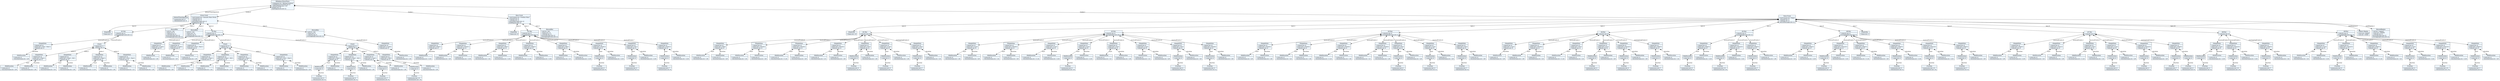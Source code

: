 
    digraph textX {
    fontname = "Bitstream Vera Sans"
    fontsize = 8
    node[
        shape=record,
        style=filled,
        fillcolor=aliceblue
    ]
    nodesep = 0.3
    edge[dir=black,arrowtail=empty]


1743912111568 -> 1743911516560 [label="defaultTimeSignature" arrowtail=diamond dir=both]
1743911516560[label="{:DefaultTimeSignature|+numerator:int=4\l+denominator:int=4\l}"]
1743912111568 -> 1743911441360 [label="tracks:0" arrowtail=diamond dir=both]
1743911441360 -> 1743905939792 [label="bars:0" arrowtail=diamond dir=both]
1743905939792[label="{:EmptyBar|+times:int=2\l}"]
1743911441360 -> 1743911409296 [label="bars:1" arrowtail=diamond dir=both]
1743911409296 -> 1743912109200 [label="musicalEvents:0" arrowtail=diamond dir=both]
1743912109200 -> 1743912108496 [label="duration" arrowtail=diamond dir=both]
1743912108496[label="{:MidiDuration|+value:int=0\l+durationValue:str='1/8'\l}"]
1743912109200[label="{:SimpleNote|+repeat:int=0\lvalues:list=['DO2','FA#2']\l+velocity:int=0\l}"]
1743911409296 -> 1743911441552 [label="musicalEvents:1" arrowtail=diamond dir=both]
1743911441552 -> 1743898043024 [label="notes:0" arrowtail=diamond dir=both]
1743898043024 -> 1743912111952 [label="start" arrowtail=diamond dir=both]
1743912111952[label="{:MidiDuration|+value:int=0\l+durationValue:str='1/8'\l}"]
1743898043024 -> 1743912111504 [label="duration" arrowtail=diamond dir=both]
1743912111504[label="{:MidiDuration|+value:int=0\l+durationValue:str='1/8'\l}"]
1743898043024[label="{:SimpleNote|+repeat:int=0\lvalues:list=['FA#2']\l+velocity:int=0\l}"]
1743911441552 -> 1743912113680 [label="notes:1" arrowtail=diamond dir=both]
1743912113680 -> 1743912112656 [label="start" arrowtail=diamond dir=both]
1743912112656[label="{:MidiDuration|+value:int=0\l+durationValue:str='1/4'\l}"]
1743912113680 -> 1743912113424 [label="duration" arrowtail=diamond dir=both]
1743912113424[label="{:MidiDuration|+value:int=0\l+durationValue:str='1/8'\l}"]
1743912113680[label="{:SimpleNote|+repeat:int=0\lvalues:list=['FA#2','MI2']\l+velocity:int=0\l}"]
1743911441552 -> 1743912112144 [label="notes:2" arrowtail=diamond dir=both]
1743912112144 -> 1743912113040 [label="start" arrowtail=diamond dir=both]
1743912113040[label="{:MidiDuration|+value:int=0\l+durationValue:str='2-1/4'\l}"]
1743912112144 -> 1743912109328 [label="duration" arrowtail=diamond dir=both]
1743912109328[label="{:MidiDuration|+value:int=0\l+durationValue:str='1/8'\l}"]
1743912112144[label="{:SimpleNote|+repeat:int=0\lvalues:list=['FA#2']\l+velocity:int=0\l}"]
1743911441552 -> 1743912110288 [label="notes:3" arrowtail=diamond dir=both]
1743912110288 -> 1743912112272 [label="start" arrowtail=diamond dir=both]
1743912112272[label="{:MidiDuration|+value:int=0\l+durationValue:str='1/2'\l}"]
1743912110288 -> 1743912111888 [label="duration" arrowtail=diamond dir=both]
1743912111888[label="{:MidiDuration|+value:int=0\l+durationValue:str='1/8'\l}"]
1743912110288[label="{:SimpleNote|+repeat:int=0\lvalues:list=['DO2','FA#2']\l+velocity:int=0\l}"]
1743911441552[label="{:Chord|+repeat:int=2\l+velocity:int=0\l}"]
1743911409296[label="{id1:Bar|+velocity:int=0\loverlappingEvents:list=[]\l}"]
1743911441360 -> 1743912109904 [label="bars:2" arrowtail=diamond dir=both]
1743912109904[label="{:ReusedBar|+ref:str='id1'\l+times:int=0\l+velocity:int=0\lmusicalEvents:list=[]\loverlappingEvents:list=[]\l}"]
1743911441360 -> 1743911406032 [label="bars:3" arrowtail=diamond dir=both]
1743911406032 -> 1743911193616 [label="musicalEvents:0" arrowtail=diamond dir=both]
1743911193616 -> 1743912112336 [label="duration" arrowtail=diamond dir=both]
1743912112336[label="{:MidiDuration|+value:int=0\l+durationValue:str='1/8'\l}"]
1743911193616[label="{:SimpleNote|+repeat:int=9\lvalues:list=['LA#4']\l+velocity:int=0\l}"]
1743911406032[label="{:ReusedBar|+ref:str='id1'\l+times:int=31\l+velocity:int=0\loverlappingEvents:list=[]\l}"]
1743911441360 -> 1743911515152 [label="bars:4" arrowtail=diamond dir=both]
1743911515152 -> 1743912113744 [label="musicalEvents:0" arrowtail=diamond dir=both]
1743912113744 -> 1743912108240 [label="duration" arrowtail=diamond dir=both]
1743912108240[label="{:MidiDuration|+value:int=0\l+durationValue:str='1/8'\l}"]
1743912113744[label="{:SimpleNote|+repeat:int=9\lvalues:list=['LA#4']\l+velocity:int=0\l}"]
1743911515152 -> 1743912113104 [label="musicalEvents:1" arrowtail=diamond dir=both]
1743912113104 -> 1743912110800 [label="duration" arrowtail=diamond dir=both]
1743912110800[label="{:MidiDuration|+value:int=0\l+durationValue:str='1/8'\l}"]
1743912113104[label="{:SimpleNote|+repeat:int=0\lvalues:list=['DO2','FA#2']\l+velocity:int=0\l}"]
1743911515152 -> 1743912109264 [label="musicalEvents:2" arrowtail=diamond dir=both]
1743912109264 -> 1743912113232 [label="notes:0" arrowtail=diamond dir=both]
1743912113232 -> 1743912110864 [label="start" arrowtail=diamond dir=both]
1743912110864[label="{:MidiDuration|+value:int=0\l+durationValue:str='1/8'\l}"]
1743912113232 -> 1743912113872 [label="duration" arrowtail=diamond dir=both]
1743912113872[label="{:MidiDuration|+value:int=0\l+durationValue:str='1/8'\l}"]
1743912113232[label="{:SimpleNote|+repeat:int=0\lvalues:list=['FA#2']\l+velocity:int=0\l}"]
1743912109264 -> 1743912114000 [label="notes:1" arrowtail=diamond dir=both]
1743912114000 -> 1743912114128 [label="start" arrowtail=diamond dir=both]
1743912114128[label="{:MidiDuration|+value:int=0\l+durationValue:str='1/4'\l}"]
1743912114000 -> 1743912114256 [label="duration" arrowtail=diamond dir=both]
1743912114256[label="{:MidiDuration|+value:int=0\l+durationValue:str='1/8'\l}"]
1743912114000[label="{:SimpleNote|+repeat:int=0\lvalues:list=['FA#2','MI2']\l+velocity:int=0\l}"]
1743912109264 -> 1743912114384 [label="notes:2" arrowtail=diamond dir=both]
1743912114384 -> 1743912114512 [label="start" arrowtail=diamond dir=both]
1743912114512[label="{:MidiDuration|+value:int=0\l+durationValue:str='2-1/4'\l}"]
1743912114384 -> 1743912114576 [label="duration" arrowtail=diamond dir=both]
1743912114576[label="{:MidiDuration|+value:int=0\l+durationValue:str='1/8'\l}"]
1743912114384[label="{:SimpleNote|+repeat:int=0\lvalues:list=['FA#2']\l+velocity:int=0\l}"]
1743912109264 -> 1743912114704 [label="notes:3" arrowtail=diamond dir=both]
1743912114704 -> 1743912114832 [label="start" arrowtail=diamond dir=both]
1743912114832[label="{:MidiDuration|+value:int=0\l+durationValue:str='1/2'\l}"]
1743912114704 -> 1743912114960 [label="duration" arrowtail=diamond dir=both]
1743912114960[label="{:MidiDuration|+value:int=0\l+durationValue:str='1/8'\l}"]
1743912114704[label="{:SimpleNote|+repeat:int=0\lvalues:list=['DO2','FA#2']\l+velocity:int=0\l}"]
1743912109264[label="{:Chord|+repeat:int=0\l+velocity:int=0\l}"]
1743911515152 -> 1743912112784 [label="musicalEvents:3" arrowtail=diamond dir=both]
1743912112784 -> 1743912115152 [label="notes:0" arrowtail=diamond dir=both]
1743912115152 -> 1743912115344 [label="start" arrowtail=diamond dir=both]
1743912115344 -> 1743912115472 [label="fraction" arrowtail=diamond dir=both]
1743912115472[label="{:Fraction|+numerator:int=5\l+denominator:int=8\l}"]
1743912115344[label="{:MidiDuration|+value:int=0\l}"]
1743912115152 -> 1743912115408 [label="duration" arrowtail=diamond dir=both]
1743912115408[label="{:MidiDuration|+value:int=0\l+durationValue:str='1/8'\l}"]
1743912115152[label="{:SimpleNote|+repeat:int=0\lvalues:list=['FA#2']\l+velocity:int=0\l}"]
1743912112784 -> 1743912115536 [label="notes:1" arrowtail=diamond dir=both]
1743912115536 -> 1743912115728 [label="start" arrowtail=diamond dir=both]
1743912115728 -> 1743912115920 [label="fraction" arrowtail=diamond dir=both]
1743912115920[label="{:Fraction|+numerator:int=3\l+denominator:int=4\l}"]
1743912115728[label="{:MidiDuration|+value:int=0\l}"]
1743912115536 -> 1743912115856 [label="duration" arrowtail=diamond dir=both]
1743912115856[label="{:MidiDuration|+value:int=0\l+durationValue:str='1/8'\l}"]
1743912115536[label="{:SimpleNote|+repeat:int=0\lvalues:list=['FA#2','MI2']\l+velocity:int=0\l}"]
1743912112784 -> 1743912115984 [label="notes:2" arrowtail=diamond dir=both]
1743912115984 -> 1743912116176 [label="start" arrowtail=diamond dir=both]
1743912116176 -> 1743912116304 [label="fraction" arrowtail=diamond dir=both]
1743912116304[label="{:Fraction|+numerator:int=7\l+denominator:int=8\l}"]
1743912116176[label="{:MidiDuration|+value:int=0\l}"]
1743912115984 -> 1743912116240 [label="duration" arrowtail=diamond dir=both]
1743912116240[label="{:MidiDuration|+value:int=0\l+durationValue:str='1/8'\l}"]
1743912115984[label="{:SimpleNote|+repeat:int=0\lvalues:list=['LA#2']\l+velocity:int=0\l}"]
1743912112784 -> 1743912116368 [label="notes:3" arrowtail=diamond dir=both]
1743912116368 -> 1743912116560 [label="start" arrowtail=diamond dir=both]
1743912116560 -> 1743912116688 [label="fraction" arrowtail=diamond dir=both]
1743912116688[label="{:Fraction|+numerator:int=15\l+denominator:int=16\l}"]
1743912116560[label="{:MidiDuration|+value:int=0\l}"]
1743912116368 -> 1743912116624 [label="duration" arrowtail=diamond dir=both]
1743912116624[label="{:MidiDuration|+value:int=0\l+durationValue:str='1/8'\l}"]
1743912116368[label="{:SimpleNote|+repeat:int=0\lvalues:list=['MI2']\l+velocity:int=0\l}"]
1743912112784[label="{:Chord|+repeat:int=0\l+velocity:int=0\l}"]
1743911515152[label="{id2:Bar|+velocity:int=0\loverlappingEvents:list=[]\l}"]
1743911441360 -> 1743912115024 [label="bars:5" arrowtail=diamond dir=both]
1743912115024 -> 1743912116944 [label="musicalEvents:0" arrowtail=diamond dir=both]
1743912116944 -> 1743912117072 [label="duration" arrowtail=diamond dir=both]
1743912117072[label="{:MidiDuration|+value:int=0\l+durationValue:str='1/8'\l}"]
1743912116944[label="{:SimpleNote|+repeat:int=9\lvalues:list=['LA#4']\l+velocity:int=0\l}"]
1743912115024[label="{:ReusedBar|+ref:str='id1'\l+times:int=0\l+velocity:int=0\loverlappingEvents:list=[]\l}"]
1743911441360[label="{Drum:Track|+instrument:str='Acoustic Bass Drum'\l+channel:int=0\l+velocity:int=0\lcontrolMessages:list=[]\lmidiRegions:list=[]\l}"]
1743912111568 -> 1743911449488 [label="tracks:1" arrowtail=diamond dir=both]
1743911449488 -> 1743912117200 [label="bars:0" arrowtail=diamond dir=both]
1743912117200[label="{:EmptyBar|+times:int=4\l}"]
1743911449488 -> 1743912117456 [label="bars:1" arrowtail=diamond dir=both]
1743912117456 -> 1743912117648 [label="musicalEvents:0" arrowtail=diamond dir=both]
1743912117648 -> 1743912117840 [label="duration" arrowtail=diamond dir=both]
1743912117840[label="{:MidiDuration|+value:int=0\l+durationValue:str='1/16'\l}"]
1743912117648[label="{:SimpleNote|+repeat:int=0\lvalues:list=['FA#1']\l+velocity:int=0\l}"]
1743912117456 -> 1743912117904 [label="musicalEvents:1" arrowtail=diamond dir=both]
1743912117904 -> 1743912118160 [label="start" arrowtail=diamond dir=both]
1743912118160[label="{:MidiDuration|+value:int=0\l+durationValue:str='1/8'\l}"]
1743912117904 -> 1743912118224 [label="duration" arrowtail=diamond dir=both]
1743912118224[label="{:MidiDuration|+value:int=0\l+durationValue:str='1/16'\l}"]
1743912117904[label="{:SimpleNote|+repeat:int=0\lvalues:list=['DO#2']\l+velocity:int=0\l}"]
1743912117456 -> 1743912118352 [label="musicalEvents:2" arrowtail=diamond dir=both]
1743912118352 -> 1743912118480 [label="start" arrowtail=diamond dir=both]
1743912118480[label="{:MidiDuration|+value:int=0\l+durationValue:str='1/4'\l}"]
1743912118352 -> 1743912118544 [label="duration" arrowtail=diamond dir=both]
1743912118544[label="{:MidiDuration|+value:int=0\l+durationValue:str='1/16'\l}"]
1743912118352[label="{:SimpleNote|+repeat:int=0\lvalues:list=['MI2']\l+velocity:int=0\l}"]
1743912117456 -> 1743912118672 [label="musicalEvents:3" arrowtail=diamond dir=both]
1743912118672 -> 1743912118800 [label="start" arrowtail=diamond dir=both]
1743912118800[label="{:MidiDuration|+value:int=0\l+durationValue:str='2-1/4'\l}"]
1743912118672 -> 1743912118864 [label="duration" arrowtail=diamond dir=both]
1743912118864[label="{:MidiDuration|+value:int=0\l+durationValue:str='1/16'\l}"]
1743912118672[label="{:SimpleNote|+repeat:int=0\lvalues:list=['FA#2']\l+velocity:int=0\l}"]
1743912117456 -> 1743912118992 [label="musicalEvents:4" arrowtail=diamond dir=both]
1743912118992 -> 1743912119120 [label="start" arrowtail=diamond dir=both]
1743912119120[label="{:MidiDuration|+value:int=0\l+durationValue:str='1/2'\l}"]
1743912118992 -> 1743912119184 [label="duration" arrowtail=diamond dir=both]
1743912119184[label="{:MidiDuration|+value:int=0\l+durationValue:str='1/16'\l}"]
1743912118992[label="{:SimpleNote|+repeat:int=0\lvalues:list=['MI2']\l+velocity:int=0\l}"]
1743912117456 -> 1743912119376 [label="musicalEvents:5" arrowtail=diamond dir=both]
1743912119376 -> 1743912119504 [label="start" arrowtail=diamond dir=both]
1743912119504 -> 1743912119632 [label="fraction" arrowtail=diamond dir=both]
1743912119632[label="{:Fraction|+numerator:int=5\l+denominator:int=8\l}"]
1743912119504[label="{:MidiDuration|+value:int=0\l}"]
1743912119376 -> 1743912119568 [label="duration" arrowtail=diamond dir=both]
1743912119568[label="{:MidiDuration|+value:int=0\l+durationValue:str='1/16'\l}"]
1743912119376[label="{:SimpleNote|+repeat:int=0\lvalues:list=['DO#2']\l+velocity:int=0\l}"]
1743912117456 -> 1743912119696 [label="musicalEvents:6" arrowtail=diamond dir=both]
1743912119696 -> 1743912119888 [label="start" arrowtail=diamond dir=both]
1743912119888 -> 1743912120016 [label="fraction" arrowtail=diamond dir=both]
1743912120016[label="{:Fraction|+numerator:int=3\l+denominator:int=4\l}"]
1743912119888[label="{:MidiDuration|+value:int=0\l}"]
1743912119696 -> 1743912119952 [label="duration" arrowtail=diamond dir=both]
1743912119952[label="{:MidiDuration|+value:int=0\l+durationValue:str='1/16'\l}"]
1743912119696[label="{:SimpleNote|+repeat:int=0\lvalues:list=['SI1']\l+velocity:int=0\l}"]
1743912117456 -> 1743912120080 [label="musicalEvents:7" arrowtail=diamond dir=both]
1743912120080 -> 1743912120272 [label="start" arrowtail=diamond dir=both]
1743912120272 -> 1743912120400 [label="fraction" arrowtail=diamond dir=both]
1743912120400[label="{:Fraction|+numerator:int=7\l+denominator:int=8\l}"]
1743912120272[label="{:MidiDuration|+value:int=0\l}"]
1743912120080 -> 1743912120336 [label="duration" arrowtail=diamond dir=both]
1743912120336[label="{:MidiDuration|+value:int=0\l+durationValue:str='1/16'\l}"]
1743912120080[label="{:SimpleNote|+repeat:int=0\lvalues:list=['DO#2']\l+velocity:int=0\l}"]
1743912117456[label="{id1:Bar|+velocity:int=0\loverlappingEvents:list=[]\l}"]
1743911449488 -> 1743912117584 [label="bars:2" arrowtail=diamond dir=both]
1743912117584[label="{:ReusedBar|+ref:str='id1'\l+times:int=15\l+velocity:int=0\lmusicalEvents:list=[]\loverlappingEvents:list=[]\l}"]
1743911449488[label="{Bass:Track|+instrument:str='Fretless Bass'\l+channel:int=0\l+velocity:int=0\lcontrolMessages:list=[]\lmidiRegions:list=[]\l}"]
1743912111568 -> 1743912117968 [label="tracks:2" arrowtail=diamond dir=both]
1743912117968 -> 1743912120720 [label="bars:0" arrowtail=diamond dir=both]
1743912120720[label="{:EmptyBar|+times:int=14\l}"]
1743912117968 -> 1743912120976 [label="bars:1" arrowtail=diamond dir=both]
1743912120976 -> 1743912121168 [label="musicalEvents:0" arrowtail=diamond dir=both]
1743912121168 -> 1743912121360 [label="start" arrowtail=diamond dir=both]
1743912121360[label="{:MidiDuration|+value:int=0\l+durationValue:str='1/8'\l}"]
1743912121168 -> 1743912121424 [label="duration" arrowtail=diamond dir=both]
1743912121424[label="{:MidiDuration|+value:int=0\l+durationValue:str='1/8'\l}"]
1743912121168[label="{:SimpleNote|+repeat:int=0\lvalues:list=['FA4']\l+velocity:int=0\l}"]
1743912120976 -> 1743912121616 [label="musicalEvents:1" arrowtail=diamond dir=both]
1743912121616 -> 1743912121744 [label="start" arrowtail=diamond dir=both]
1743912121744[label="{:MidiDuration|+value:int=0\l+durationValue:str='1/4'\l}"]
1743912121616 -> 1743912121808 [label="duration" arrowtail=diamond dir=both]
1743912121808[label="{:MidiDuration|+value:int=0\l+durationValue:str='1/8'\l}"]
1743912121616[label="{:SimpleNote|+repeat:int=0\lvalues:list=['DO#4']\l+velocity:int=0\l}"]
1743912120976 -> 1743912121936 [label="musicalEvents:2" arrowtail=diamond dir=both]
1743912121936 -> 1743912122064 [label="start" arrowtail=diamond dir=both]
1743912122064[label="{:MidiDuration|+value:int=0\l+durationValue:str='2-1/4'\l}"]
1743912121936 -> 1743912122128 [label="duration" arrowtail=diamond dir=both]
1743912122128[label="{:MidiDuration|+value:int=0\l+durationValue:str='1/8'\l}"]
1743912121936[label="{:SimpleNote|+repeat:int=0\lvalues:list=['DO#4']\l+velocity:int=0\l}"]
1743912120976 -> 1743912122256 [label="musicalEvents:3" arrowtail=diamond dir=both]
1743912122256 -> 1743912122384 [label="start" arrowtail=diamond dir=both]
1743912122384[label="{:MidiDuration|+value:int=0\l+durationValue:str='1/2'\l}"]
1743912122256 -> 1743912122448 [label="duration" arrowtail=diamond dir=both]
1743912122448[label="{:MidiDuration|+value:int=0\l+durationValue:str='1/8'\l}"]
1743912122256[label="{:SimpleNote|+repeat:int=0\lvalues:list=['DO#4']\l+velocity:int=0\l}"]
1743912120976 -> 1743912122576 [label="musicalEvents:4" arrowtail=diamond dir=both]
1743912122576 -> 1743912122704 [label="start" arrowtail=diamond dir=both]
1743912122704 -> 1743912122832 [label="fraction" arrowtail=diamond dir=both]
1743912122832[label="{:Fraction|+numerator:int=5\l+denominator:int=8\l}"]
1743912122704[label="{:MidiDuration|+value:int=0\l}"]
1743912122576 -> 1743912122768 [label="duration" arrowtail=diamond dir=both]
1743912122768[label="{:MidiDuration|+value:int=0\l+durationValue:str='1/8'\l}"]
1743912122576[label="{:SimpleNote|+repeat:int=0\lvalues:list=['SI3']\l+velocity:int=0\l}"]
1743912120976 -> 1743912123024 [label="musicalEvents:5" arrowtail=diamond dir=both]
1743912123024 -> 1743912123152 [label="start" arrowtail=diamond dir=both]
1743912123152 -> 1743912123280 [label="fraction" arrowtail=diamond dir=both]
1743912123280[label="{:Fraction|+numerator:int=3\l+denominator:int=4\l}"]
1743912123152[label="{:MidiDuration|+value:int=0\l}"]
1743912123024 -> 1743912123216 [label="duration" arrowtail=diamond dir=both]
1743912123216[label="{:MidiDuration|+value:int=0\l+durationValue:str='1/8'\l}"]
1743912123024[label="{:SimpleNote|+repeat:int=0\lvalues:list=['LA3']\l+velocity:int=0\l}"]
1743912120976 -> 1743912121104 [label="overlappingEvents:0" arrowtail=diamond dir=both]
1743912121104 -> 1743912123536 [label="start" arrowtail=diamond dir=both]
1743912123536 -> 1743912123664 [label="fraction" arrowtail=diamond dir=both]
1743912123664[label="{:Fraction|+numerator:int=7\l+denominator:int=8\l}"]
1743912123536[label="{:MidiDuration|+value:int=0\l}"]
1743912121104 -> 1743912123600 [label="duration" arrowtail=diamond dir=both]
1743912123600[label="{:MidiDuration|+value:int=0\l+durationValue:str='1/4'\l}"]
1743912121104[label="{:SimpleNote|+repeat:int=0\lvalues:list=['SI3']\l+velocity:int=0\l}"]
1743912120976[label="{id1:Bar|+velocity:int=0\l}"]
1743912117968 -> 1743912123344 [label="bars:2" arrowtail=diamond dir=both]
1743912123344 -> 1743912123920 [label="musicalEvents:0" arrowtail=diamond dir=both]
1743912123920 -> 1743912124112 [label="start" arrowtail=diamond dir=both]
1743912124112[label="{:MidiDuration|+value:int=0\l+durationValue:str='1/8'\l}"]
1743912123920 -> 1743912124176 [label="duration" arrowtail=diamond dir=both]
1743912124176[label="{:MidiDuration|+value:int=0\l+durationValue:str='1/8'\l}"]
1743912123920[label="{:SimpleNote|+repeat:int=0\lvalues:list=['LA3']\l+velocity:int=0\l}"]
1743912123344 -> 1743912124304 [label="musicalEvents:1" arrowtail=diamond dir=both]
1743912124304 -> 1743912239184 [label="start" arrowtail=diamond dir=both]
1743912239184[label="{:MidiDuration|+value:int=0\l+durationValue:str='1/4'\l}"]
1743912124304 -> 1743912239248 [label="duration" arrowtail=diamond dir=both]
1743912239248[label="{:MidiDuration|+value:int=0\l+durationValue:str='1/8'\l}"]
1743912124304[label="{:SimpleNote|+repeat:int=0\lvalues:list=['DO#4']\l+velocity:int=0\l}"]
1743912123344 -> 1743912239376 [label="musicalEvents:2" arrowtail=diamond dir=both]
1743912239376 -> 1743912239504 [label="start" arrowtail=diamond dir=both]
1743912239504[label="{:MidiDuration|+value:int=0\l+durationValue:str='2-1/4'\l}"]
1743912239376 -> 1743912239568 [label="duration" arrowtail=diamond dir=both]
1743912239568[label="{:MidiDuration|+value:int=0\l+durationValue:str='1/16'\l}"]
1743912239376[label="{:SimpleNote|+repeat:int=0\lvalues:list=['LA3']\l+velocity:int=0\l}"]
1743912123344 -> 1743912239696 [label="musicalEvents:3" arrowtail=diamond dir=both]
1743912239696 -> 1743912239824 [label="start" arrowtail=diamond dir=both]
1743912239824 -> 1743912239952 [label="fraction" arrowtail=diamond dir=both]
1743912239952[label="{:Fraction|+numerator:int=5\l+denominator:int=16\l}"]
1743912239824[label="{:MidiDuration|+value:int=0\l}"]
1743912239696 -> 1743912239888 [label="duration" arrowtail=diamond dir=both]
1743912239888[label="{:MidiDuration|+value:int=0\l+durationValue:str='1/16'\l}"]
1743912239696[label="{:SimpleNote|+repeat:int=0\lvalues:list=['LA3']\l+velocity:int=0\l}"]
1743912123344 -> 1743912240016 [label="musicalEvents:4" arrowtail=diamond dir=both]
1743912240016 -> 1743912240208 [label="start" arrowtail=diamond dir=both]
1743912240208[label="{:MidiDuration|+value:int=0\l+durationValue:str='1/2'\l}"]
1743912240016 -> 1743912240272 [label="duration" arrowtail=diamond dir=both]
1743912240272[label="{:MidiDuration|+value:int=0\l+durationValue:str='1/8'\l}"]
1743912240016[label="{:SimpleNote|+repeat:int=0\lvalues:list=['SI3']\l+velocity:int=0\l}"]
1743912123344 -> 1743912240464 [label="musicalEvents:5" arrowtail=diamond dir=both]
1743912240464 -> 1743912240592 [label="start" arrowtail=diamond dir=both]
1743912240592[label="{:MidiDuration|+value:int=0\l+durationValue:str='1/2'\l}"]
1743912240464 -> 1743912240656 [label="duration" arrowtail=diamond dir=both]
1743912240656[label="{:MidiDuration|+value:int=0\l+durationValue:str='1/8'\l}"]
1743912240464[label="{:SimpleNote|+repeat:int=0\lvalues:list=['LA3']\l+velocity:int=0\l}"]
1743912123344 -> 1743912240784 [label="musicalEvents:6" arrowtail=diamond dir=both]
1743912240784 -> 1743912240912 [label="start" arrowtail=diamond dir=both]
1743912240912 -> 1743912241040 [label="fraction" arrowtail=diamond dir=both]
1743912241040[label="{:Fraction|+numerator:int=5\l+denominator:int=8\l}"]
1743912240912[label="{:MidiDuration|+value:int=0\l}"]
1743912240784 -> 1743912240976 [label="duration" arrowtail=diamond dir=both]
1743912240976[label="{:MidiDuration|+value:int=0\l+durationValue:str='1/8'\l}"]
1743912240784[label="{:SimpleNote|+repeat:int=0\lvalues:list=['SI3']\l+velocity:int=0\l}"]
1743912123344 -> 1743912241104 [label="musicalEvents:7" arrowtail=diamond dir=both]
1743912241104 -> 1743912241296 [label="start" arrowtail=diamond dir=both]
1743912241296 -> 1743912241424 [label="fraction" arrowtail=diamond dir=both]
1743912241424[label="{:Fraction|+numerator:int=3\l+denominator:int=4\l}"]
1743912241296[label="{:MidiDuration|+value:int=0\l}"]
1743912241104 -> 1743912241360 [label="duration" arrowtail=diamond dir=both]
1743912241360[label="{:MidiDuration|+value:int=0\l+durationValue:str='1/8'\l}"]
1743912241104[label="{:SimpleNote|+repeat:int=0\lvalues:list=['DO#4']\l+velocity:int=0\l}"]
1743912123344[label="{id2:Bar|+velocity:int=0\loverlappingEvents:list=[]\l}"]
1743912117968 -> 1743912123792 [label="bars:3" arrowtail=diamond dir=both]
1743912123792 -> 1743912241680 [label="musicalEvents:0" arrowtail=diamond dir=both]
1743912241680 -> 1743912241872 [label="start" arrowtail=diamond dir=both]
1743912241872[label="{:MidiDuration|+value:int=0\l+durationValue:str='1/8'\l}"]
1743912241680 -> 1743912241936 [label="duration" arrowtail=diamond dir=both]
1743912241936[label="{:MidiDuration|+value:int=0\l+durationValue:str='1/8'\l}"]
1743912241680[label="{:SimpleNote|+repeat:int=0\lvalues:list=['DO#4']\l+velocity:int=0\l}"]
1743912123792 -> 1743912242064 [label="musicalEvents:1" arrowtail=diamond dir=both]
1743912242064 -> 1743912242192 [label="start" arrowtail=diamond dir=both]
1743912242192[label="{:MidiDuration|+value:int=0\l+durationValue:str='1/4'\l}"]
1743912242064 -> 1743912242256 [label="duration" arrowtail=diamond dir=both]
1743912242256[label="{:MidiDuration|+value:int=0\l+durationValue:str='1/8'\l}"]
1743912242064[label="{:SimpleNote|+repeat:int=0\lvalues:list=['DO#4']\l+velocity:int=0\l}"]
1743912123792 -> 1743912242384 [label="musicalEvents:2" arrowtail=diamond dir=both]
1743912242384 -> 1743912242512 [label="start" arrowtail=diamond dir=both]
1743912242512[label="{:MidiDuration|+value:int=0\l+durationValue:str='2-1/4'\l}"]
1743912242384 -> 1743912242576 [label="duration" arrowtail=diamond dir=both]
1743912242576[label="{:MidiDuration|+value:int=0\l+durationValue:str='1/8'\l}"]
1743912242384[label="{:SimpleNote|+repeat:int=0\lvalues:list=['DO#4']\l+velocity:int=0\l}"]
1743912123792 -> 1743912242704 [label="musicalEvents:3" arrowtail=diamond dir=both]
1743912242704 -> 1743912242832 [label="start" arrowtail=diamond dir=both]
1743912242832[label="{:MidiDuration|+value:int=0\l+durationValue:str='1/2'\l}"]
1743912242704 -> 1743912242896 [label="duration" arrowtail=diamond dir=both]
1743912242896[label="{:MidiDuration|+value:int=0\l+durationValue:str='1/8'\l}"]
1743912242704[label="{:SimpleNote|+repeat:int=0\lvalues:list=['DO#4']\l+velocity:int=0\l}"]
1743912123792 -> 1743912243024 [label="musicalEvents:4" arrowtail=diamond dir=both]
1743912243024 -> 1743912243152 [label="start" arrowtail=diamond dir=both]
1743912243152 -> 1743912243280 [label="fraction" arrowtail=diamond dir=both]
1743912243280[label="{:Fraction|+numerator:int=5\l+denominator:int=8\l}"]
1743912243152[label="{:MidiDuration|+value:int=0\l}"]
1743912243024 -> 1743912243216 [label="duration" arrowtail=diamond dir=both]
1743912243216[label="{:MidiDuration|+value:int=0\l+durationValue:str='1/8'\l}"]
1743912243024[label="{:SimpleNote|+repeat:int=0\lvalues:list=['SI3']\l+velocity:int=0\l}"]
1743912123792 -> 1743912243472 [label="musicalEvents:5" arrowtail=diamond dir=both]
1743912243472 -> 1743912243600 [label="start" arrowtail=diamond dir=both]
1743912243600 -> 1743912243728 [label="fraction" arrowtail=diamond dir=both]
1743912243728[label="{:Fraction|+numerator:int=3\l+denominator:int=4\l}"]
1743912243600[label="{:MidiDuration|+value:int=0\l}"]
1743912243472 -> 1743912243664 [label="duration" arrowtail=diamond dir=both]
1743912243664[label="{:MidiDuration|+value:int=0\l+durationValue:str='1/8'\l}"]
1743912243472[label="{:SimpleNote|+repeat:int=0\lvalues:list=['LA3']\l+velocity:int=0\l}"]
1743912123792 -> 1743912243792 [label="musicalEvents:6" arrowtail=diamond dir=both]
1743912243792 -> 1743912243984 [label="start" arrowtail=diamond dir=both]
1743912243984 -> 1743912244112 [label="fraction" arrowtail=diamond dir=both]
1743912244112[label="{:Fraction|+numerator:int=7\l+denominator:int=8\l}"]
1743912243984[label="{:MidiDuration|+value:int=0\l}"]
1743912243792 -> 1743912244048 [label="duration" arrowtail=diamond dir=both]
1743912244048[label="{:MidiDuration|+value:int=0\l+durationValue:str='1/8'\l}"]
1743912243792[label="{:SimpleNote|+repeat:int=0\lvalues:list=['SI3']\l+velocity:int=0\l}"]
1743912123792[label="{id3:Bar|+velocity:int=0\loverlappingEvents:list=[]\l}"]
1743912117968 -> 1743912241552 [label="bars:4" arrowtail=diamond dir=both]
1743912241552 -> 1743912244368 [label="musicalEvents:0" arrowtail=diamond dir=both]
1743912244368 -> 1743912244560 [label="duration" arrowtail=diamond dir=both]
1743912244560[label="{:MidiDuration|+value:int=0\l+durationValue:str='1/8'\l}"]
1743912244368[label="{:SimpleNote|+repeat:int=0\lvalues:list=['LA3']\l+velocity:int=0\l}"]
1743912241552 -> 1743912244624 [label="musicalEvents:1" arrowtail=diamond dir=both]
1743912244624 -> 1743912244816 [label="start" arrowtail=diamond dir=both]
1743912244816[label="{:MidiDuration|+value:int=0\l+durationValue:str='1/8'\l}"]
1743912244624 -> 1743912244880 [label="duration" arrowtail=diamond dir=both]
1743912244880[label="{:MidiDuration|+value:int=0\l+durationValue:str='1/4'\l}"]
1743912244624[label="{:SimpleNote|+repeat:int=0\lvalues:list=['DO#4']\l+velocity:int=0\l}"]
1743912241552 -> 1743912245008 [label="musicalEvents:2" arrowtail=diamond dir=both]
1743912245008 -> 1743912245136 [label="start" arrowtail=diamond dir=both]
1743912245136[label="{:MidiDuration|+value:int=0\l+durationValue:str='2-1/4'\l}"]
1743912245008 -> 1743912245200 [label="duration" arrowtail=diamond dir=both]
1743912245200[label="{:MidiDuration|+value:int=0\l+durationValue:str='1/4'\l}"]
1743912245008[label="{:SimpleNote|+repeat:int=0\lvalues:list=['SI3']\l+velocity:int=0\l}"]
1743912241552 -> 1743912245328 [label="musicalEvents:3" arrowtail=diamond dir=both]
1743912245328 -> 1743912245456 [label="start" arrowtail=diamond dir=both]
1743912245456 -> 1743912245584 [label="fraction" arrowtail=diamond dir=both]
1743912245584[label="{:Fraction|+numerator:int=5\l+denominator:int=8\l}"]
1743912245456[label="{:MidiDuration|+value:int=0\l}"]
1743912245328 -> 1743912245520 [label="duration" arrowtail=diamond dir=both]
1743912245520[label="{:MidiDuration|+value:int=0\l+durationValue:str='1/8'\l}"]
1743912245328[label="{:SimpleNote|+repeat:int=0\lvalues:list=['la3']\l+velocity:int=0\l}"]
1743912241552 -> 1743912245648 [label="musicalEvents:4" arrowtail=diamond dir=both]
1743912245648 -> 1743912245840 [label="start" arrowtail=diamond dir=both]
1743912245840 -> 1743912245968 [label="fraction" arrowtail=diamond dir=both]
1743912245968[label="{:Fraction|+numerator:int=3\l+denominator:int=4\l}"]
1743912245840[label="{:MidiDuration|+value:int=0\l}"]
1743912245648 -> 1743912245904 [label="duration" arrowtail=diamond dir=both]
1743912245904[label="{:MidiDuration|+value:int=0\l+durationValue:str='1/8'\l}"]
1743912245648[label="{:SimpleNote|+repeat:int=0\lvalues:list=['SOL#3']\l+velocity:int=0\l}"]
1743912241552 -> 1743912244240 [label="overlappingEvents:0" arrowtail=diamond dir=both]
1743912244240 -> 1743912246288 [label="start" arrowtail=diamond dir=both]
1743912246288 -> 1743912246416 [label="fraction" arrowtail=diamond dir=both]
1743912246416[label="{:Fraction|+numerator:int=7\l+denominator:int=8\l}"]
1743912246288[label="{:MidiDuration|+value:int=0\l}"]
1743912244240 -> 1743912246352 [label="duration" arrowtail=diamond dir=both]
1743912246352[label="{:MidiDuration|+value:int=0\l+durationValue:str='1/4'\l}"]
1743912244240[label="{:SimpleNote|+repeat:int=0\lvalues:list=['FA#3']\l+velocity:int=0\l}"]
1743912241552[label="{id4:Bar|+velocity:int=0\l}"]
1743912117968 -> 1743912246480 [label="bars:5" arrowtail=diamond dir=both]
1743912246480 -> 1743912246736 [label="musicalEvents:0" arrowtail=diamond dir=both]
1743912246736 -> 1743912246928 [label="start" arrowtail=diamond dir=both]
1743912246928 -> 1743912247056 [label="fraction" arrowtail=diamond dir=both]
1743912247056[label="{:Fraction|+numerator:int=3\l+denominator:int=4\l}"]
1743912246928[label="{:MidiDuration|+value:int=0\l}"]
1743912246736 -> 1743912246992 [label="duration" arrowtail=diamond dir=both]
1743912246992[label="{:MidiDuration|+value:int=0\l+durationValue:str='1/16'\l}"]
1743912246736[label="{:SimpleNote|+repeat:int=0\lvalues:list=['FA#3']\l+velocity:int=0\l}"]
1743912246480 -> 1743912247120 [label="musicalEvents:1" arrowtail=diamond dir=both]
1743912247120 -> 1743912247312 [label="start" arrowtail=diamond dir=both]
1743912247312 -> 1743912247440 [label="fraction" arrowtail=diamond dir=both]
1743912247440[label="{:Fraction|+numerator:int=13\l+denominator:int=16\l}"]
1743912247312[label="{:MidiDuration|+value:int=0\l}"]
1743912247120 -> 1743912247376 [label="duration" arrowtail=diamond dir=both]
1743912247376[label="{:MidiDuration|+value:int=0\l+durationValue:str='1/32'\l}"]
1743912247120[label="{:SimpleNote|+repeat:int=0\lvalues:list=['SOL#3']\l+velocity:int=0\l}"]
1743912246480 -> 1743912247504 [label="musicalEvents:2" arrowtail=diamond dir=both]
1743912247504 -> 1743912247696 [label="start" arrowtail=diamond dir=both]
1743912247696 -> 1743912247824 [label="fraction" arrowtail=diamond dir=both]
1743912247824[label="{:Fraction|+numerator:int=7\l+denominator:int=8\l}"]
1743912247696[label="{:MidiDuration|+value:int=0\l}"]
1743912247504 -> 1743912247760 [label="duration" arrowtail=diamond dir=both]
1743912247760[label="{:MidiDuration|+value:int=0\l+durationValue:str='1/8'\l}"]
1743912247504[label="{:SimpleNote|+repeat:int=0\lvalues:list=['FA#3']\l+velocity:int=0\l}"]
1743912246480[label="{id5:Bar|+velocity:int=0\loverlappingEvents:list=[]\l}"]
1743912117968 -> 1743912246672 [label="bars:6" arrowtail=diamond dir=both]
1743912246672 -> 1743912248080 [label="musicalEvents:0" arrowtail=diamond dir=both]
1743912248080 -> 1743912248272 [label="start" arrowtail=diamond dir=both]
1743912248272[label="{:MidiDuration|+value:int=0\l+durationValue:str='1/4'\l}"]
1743912248080 -> 1743912248336 [label="duration" arrowtail=diamond dir=both]
1743912248336[label="{:MidiDuration|+value:int=0\l+durationValue:str='1/16'\l}"]
1743912248080[label="{:SimpleNote|+repeat:int=0\lvalues:list=['FA#3']\l+velocity:int=0\l}"]
1743912246672 -> 1743912248464 [label="musicalEvents:1" arrowtail=diamond dir=both]
1743912248464 -> 1743912248592 [label="start" arrowtail=diamond dir=both]
1743912248592 -> 1743912248720 [label="fraction" arrowtail=diamond dir=both]
1743912248720[label="{:Fraction|+numerator:int=5\l+denominator:int=16\l}"]
1743912248592[label="{:MidiDuration|+value:int=0\l}"]
1743912248464 -> 1743912248656 [label="duration" arrowtail=diamond dir=both]
1743912248656[label="{:MidiDuration|+value:int=0\l+durationValue:str='1/32'\l}"]
1743912248464[label="{:SimpleNote|+repeat:int=0\lvalues:list=['SOL#3']\l+velocity:int=0\l}"]
1743912246672 -> 1743912248784 [label="musicalEvents:2" arrowtail=diamond dir=both]
1743912248784 -> 1743912248976 [label="start" arrowtail=diamond dir=both]
1743912248976[label="{:MidiDuration|+value:int=0\l+durationValue:str='2-1/4'\l}"]
1743912248784 -> 1743912249040 [label="duration" arrowtail=diamond dir=both]
1743912249040[label="{:MidiDuration|+value:int=0\l+durationValue:str='1/8'\l}"]
1743912248784[label="{:SimpleNote|+repeat:int=0\lvalues:list=['FA#3']\l+velocity:int=0\l}"]
1743912246672 -> 1743912249168 [label="musicalEvents:3" arrowtail=diamond dir=both]
1743912249168 -> 1743912249296 [label="start" arrowtail=diamond dir=both]
1743912249296 -> 1743912249424 [label="fraction" arrowtail=diamond dir=both]
1743912249424[label="{:Fraction|+numerator:int=3\l+denominator:int=4\l}"]
1743912249296[label="{:MidiDuration|+value:int=0\l}"]
1743912249168 -> 1743912249360 [label="duration" arrowtail=diamond dir=both]
1743912249360[label="{:MidiDuration|+value:int=0\l+durationValue:str='1/16'\l}"]
1743912249168[label="{:SimpleNote|+repeat:int=0\lvalues:list=['FA#3']\l+velocity:int=0\l}"]
1743912246672 -> 1743912249488 [label="musicalEvents:4" arrowtail=diamond dir=both]
1743912249488 -> 1743912249744 [label="start" arrowtail=diamond dir=both]
1743912249744 -> 1743912249872 [label="fraction" arrowtail=diamond dir=both]
1743912249872[label="{:Fraction|+numerator:int=13\l+denominator:int=16\l}"]
1743912249744[label="{:MidiDuration|+value:int=0\l}"]
1743912249488 -> 1743912249808 [label="duration" arrowtail=diamond dir=both]
1743912249808[label="{:MidiDuration|+value:int=0\l+durationValue:str='1/32'\l}"]
1743912249488[label="{:SimpleNote|+repeat:int=0\lvalues:list=['SOL#3']\l+velocity:int=0\l}"]
1743912246672 -> 1743912250128 [label="musicalEvents:5" arrowtail=diamond dir=both]
1743912250128 -> 1743912250256 [label="start" arrowtail=diamond dir=both]
1743912250256 -> 1743912250384 [label="fraction" arrowtail=diamond dir=both]
1743912250384[label="{:Fraction|+numerator:int=7\l+denominator:int=8\l}"]
1743912250256[label="{:MidiDuration|+value:int=0\l}"]
1743912250128 -> 1743912250320 [label="duration" arrowtail=diamond dir=both]
1743912250320[label="{:MidiDuration|+value:int=0\l+durationValue:str='1/8'\l}"]
1743912250128[label="{:SimpleNote|+repeat:int=0\lvalues:list=['FA#3']\l+velocity:int=0\l}"]
1743912246672[label="{id6:Bar|+velocity:int=0\loverlappingEvents:list=[]\l}"]
1743912117968 -> 1743912247952 [label="bars:7" arrowtail=diamond dir=both]
1743912247952[label="{:EmptyBar|+times:int=1\l}"]
1743912117968 -> 1743912250640 [label="bars:8" arrowtail=diamond dir=both]
1743912250640 -> 1743912250768 [label="musicalEvents:0" arrowtail=diamond dir=both]
1743912250768 -> 1743912250960 [label="start" arrowtail=diamond dir=both]
1743912250960[label="{:MidiDuration|+value:int=0\l+durationValue:str='1/8'\l}"]
1743912250768 -> 1743912251024 [label="duration" arrowtail=diamond dir=both]
1743912251024[label="{:MidiDuration|+value:int=0\l+durationValue:str='1/16'\l}"]
1743912250768[label="{:SimpleNote|+repeat:int=0\lvalues:list=['FA#3']\l+velocity:int=0\l}"]
1743912250640 -> 1743912251152 [label="musicalEvents:1" arrowtail=diamond dir=both]
1743912251152 -> 1743912251280 [label="start" arrowtail=diamond dir=both]
1743912251280[label="{:MidiDuration|+value:int=0\l+durationValue:str='1/4'\l}"]
1743912251152 -> 1743912251344 [label="duration" arrowtail=diamond dir=both]
1743912251344[label="{:MidiDuration|+value:int=0\l+durationValue:str='1/8'\l}"]
1743912251152[label="{:SimpleNote|+repeat:int=0\lvalues:list=['SOL3']\l+velocity:int=0\l}"]
1743912250640 -> 1743912251472 [label="musicalEvents:2" arrowtail=diamond dir=both]
1743912251472 -> 1743912251600 [label="start" arrowtail=diamond dir=both]
1743912251600[label="{:MidiDuration|+value:int=0\l+durationValue:str='2-1/4'\l}"]
1743912251472 -> 1743912251664 [label="duration" arrowtail=diamond dir=both]
1743912251664[label="{:MidiDuration|+value:int=0\l+durationValue:str='1/4'\l}"]
1743912251472[label="{:SimpleNote|+repeat:int=0\lvalues:list=['SI3']\l+velocity:int=0\l}"]
1743912250640 -> 1743912251792 [label="musicalEvents:3" arrowtail=diamond dir=both]
1743912251792 -> 1743912251920 [label="start" arrowtail=diamond dir=both]
1743912251920 -> 1743912252048 [label="fraction" arrowtail=diamond dir=both]
1743912252048[label="{:Fraction|+numerator:int=5\l+denominator:int=8\l}"]
1743912251920[label="{:MidiDuration|+value:int=0\l}"]
1743912251792 -> 1743912251984 [label="duration" arrowtail=diamond dir=both]
1743912251984[label="{:MidiDuration|+value:int=0\l+durationValue:str='1/8'\l}"]
1743912251792[label="{:SimpleNote|+repeat:int=0\lvalues:list=['LA3']\l+velocity:int=0\l}"]
1743912250640 -> 1743912252112 [label="musicalEvents:4" arrowtail=diamond dir=both]
1743912252112 -> 1743912252368 [label="start" arrowtail=diamond dir=both]
1743912252368 -> 1743912252496 [label="fraction" arrowtail=diamond dir=both]
1743912252496[label="{:Fraction|+numerator:int=3\l+denominator:int=4\l}"]
1743912252368[label="{:MidiDuration|+value:int=0\l}"]
1743912252112 -> 1743912252432 [label="duration" arrowtail=diamond dir=both]
1743912252432[label="{:MidiDuration|+value:int=0\l+durationValue:str='1/8'\l}"]
1743912252112[label="{:SimpleNote|+repeat:int=0\lvalues:list=['SOL#3']\l+velocity:int=0\l}"]
1743912250640 -> 1743912250704 [label="overlappingEvents:0" arrowtail=diamond dir=both]
1743912250704 -> 1743912252880 [label="start" arrowtail=diamond dir=both]
1743912252880 -> 1743912253008 [label="fraction" arrowtail=diamond dir=both]
1743912253008[label="{:Fraction|+numerator:int=7\l+denominator:int=8\l}"]
1743912252880[label="{:MidiDuration|+value:int=0\l}"]
1743912250704 -> 1743912252944 [label="duration" arrowtail=diamond dir=both]
1743912252944 -> 1743912253200 [label="fraction" arrowtail=diamond dir=both]
1743912253200[label="{:Fraction|+numerator:int=3\l+denominator:int=8\l}"]
1743912252944[label="{:MidiDuration|+value:int=0\l}"]
1743912250704[label="{:SimpleNote|+repeat:int=0\lvalues:list=['FA#3']\l+velocity:int=0\l}"]
1743912250640[label="{id7:Bar|+velocity:int=0\l}"]
1743912117968 -> 1743912246160 [label="bars:9" arrowtail=diamond dir=both]
1743912246160 -> 1743912253392 [label="musicalEvents:0" arrowtail=diamond dir=both]
1743912253392 -> 1743912253584 [label="start" arrowtail=diamond dir=both]
1743912253584 -> 1743912253712 [label="fraction" arrowtail=diamond dir=both]
1743912253712[label="{:Fraction|+numerator:int=3\l+denominator:int=4\l}"]
1743912253584[label="{:MidiDuration|+value:int=0\l}"]
1743912253392 -> 1743912253648 [label="duration" arrowtail=diamond dir=both]
1743912253648[label="{:MidiDuration|+value:int=0\l+durationValue:str='1/16'\l}"]
1743912253392[label="{:SimpleNote|+repeat:int=0\lvalues:list=['LA3']\l+velocity:int=0\l}"]
1743912246160 -> 1743912253776 [label="musicalEvents:1" arrowtail=diamond dir=both]
1743912253776 -> 1743912254032 [label="start" arrowtail=diamond dir=both]
1743912254032 -> 1743912254160 [label="fraction" arrowtail=diamond dir=both]
1743912254160[label="{:Fraction|+numerator:int=13\l+denominator:int=16\l}"]
1743912254032[label="{:MidiDuration|+value:int=0\l}"]
1743912253776 -> 1743912254096 [label="duration" arrowtail=diamond dir=both]
1743912254096[label="{:MidiDuration|+value:int=0\l+durationValue:str='1/16'\l}"]
1743912253776[label="{:SimpleNote|+repeat:int=0\lvalues:list=['SOL#3']\l+velocity:int=0\l}"]
1743912246160 -> 1743912253264 [label="overlappingEvents:0" arrowtail=diamond dir=both]
1743912253264 -> 1743912254480 [label="start" arrowtail=diamond dir=both]
1743912254480 -> 1743912254608 [label="fraction" arrowtail=diamond dir=both]
1743912254608[label="{:Fraction|+numerator:int=7\l+denominator:int=8\l}"]
1743912254480[label="{:MidiDuration|+value:int=0\l}"]
1743912253264 -> 1743912254544 [label="duration" arrowtail=diamond dir=both]
1743912254544[label="{:MidiDuration|+value:int=0\l+durationValue:str='1/4'\l}"]
1743912253264[label="{:SimpleNote|+repeat:int=0\lvalues:list=['FA#3']\l+velocity:int=0\l}"]
1743912246160[label="{id8:Bar|+velocity:int=0\l}"]
1743912117968 -> 1743912254224 [label="bars:10" arrowtail=diamond dir=both]
1743912254224 -> 1743912254928 [label="musicalEvents:0" arrowtail=diamond dir=both]
1743912254928 -> 1743912255120 [label="start" arrowtail=diamond dir=both]
1743912255120[label="{:MidiDuration|+value:int=0\l+durationValue:str='1/4'\l}"]
1743912254928 -> 1743912255184 [label="duration" arrowtail=diamond dir=both]
1743912255184[label="{:MidiDuration|+value:int=0\l+durationValue:str='1/16'\l}"]
1743912254928[label="{:SimpleNote|+repeat:int=0\lvalues:list=['LA3']\l+velocity:int=0\l}"]
1743912254224 -> 1743912255312 [label="musicalEvents:1" arrowtail=diamond dir=both]
1743912255312 -> 1743912255440 [label="start" arrowtail=diamond dir=both]
1743912255440 -> 1743912272016 [label="fraction" arrowtail=diamond dir=both]
1743912272016[label="{:Fraction|+numerator:int=5\l+denominator:int=16\l}"]
1743912255440[label="{:MidiDuration|+value:int=0\l}"]
1743912255312 -> 1743912271952 [label="duration" arrowtail=diamond dir=both]
1743912271952[label="{:MidiDuration|+value:int=0\l+durationValue:str='1/16'\l}"]
1743912255312[label="{:SimpleNote|+repeat:int=0\lvalues:list=['SOL#3']\l+velocity:int=0\l}"]
1743912254224 -> 1743912272080 [label="musicalEvents:2" arrowtail=diamond dir=both]
1743912272080 -> 1743912272336 [label="start" arrowtail=diamond dir=both]
1743912272336[label="{:MidiDuration|+value:int=0\l+durationValue:str='2-1/4'\l}"]
1743912272080 -> 1743912272400 [label="duration" arrowtail=diamond dir=both]
1743912272400[label="{:MidiDuration|+value:int=0\l+durationValue:str='1/4'\l}"]
1743912272080[label="{:SimpleNote|+repeat:int=0\lvalues:list=['FA#3']\l+velocity:int=0\l}"]
1743912254224 -> 1743912272528 [label="musicalEvents:3" arrowtail=diamond dir=both]
1743912272528 -> 1743912272656 [label="start" arrowtail=diamond dir=both]
1743912272656 -> 1743912272784 [label="fraction" arrowtail=diamond dir=both]
1743912272784[label="{:Fraction|+numerator:int=3\l+denominator:int=4\l}"]
1743912272656[label="{:MidiDuration|+value:int=0\l}"]
1743912272528 -> 1743912272720 [label="duration" arrowtail=diamond dir=both]
1743912272720[label="{:MidiDuration|+value:int=0\l+durationValue:str='1/16'\l}"]
1743912272528[label="{:SimpleNote|+repeat:int=0\lvalues:list=['LA3']\l+velocity:int=0\l}"]
1743912254224 -> 1743912272848 [label="musicalEvents:4" arrowtail=diamond dir=both]
1743912272848 -> 1743912273104 [label="start" arrowtail=diamond dir=both]
1743912273104 -> 1743912273232 [label="fraction" arrowtail=diamond dir=both]
1743912273232[label="{:Fraction|+numerator:int=13\l+denominator:int=16\l}"]
1743912273104[label="{:MidiDuration|+value:int=0\l}"]
1743912272848 -> 1743912273168 [label="duration" arrowtail=diamond dir=both]
1743912273168[label="{:MidiDuration|+value:int=0\l+durationValue:str='1/16'\l}"]
1743912272848[label="{:SimpleNote|+repeat:int=0\lvalues:list=['SOL#3']\l+velocity:int=0\l}"]
1743912254224 -> 1743912273488 [label="musicalEvents:5" arrowtail=diamond dir=both]
1743912273488 -> 1743912273616 [label="start" arrowtail=diamond dir=both]
1743912273616 -> 1743912273744 [label="fraction" arrowtail=diamond dir=both]
1743912273744[label="{:Fraction|+numerator:int=7\l+denominator:int=8\l}"]
1743912273616[label="{:MidiDuration|+value:int=0\l}"]
1743912273488 -> 1743912273680 [label="duration" arrowtail=diamond dir=both]
1743912273680[label="{:MidiDuration|+value:int=0\l+durationValue:str='1/8'\l}"]
1743912273488[label="{:SimpleNote|+repeat:int=0\lvalues:list=['FA#3']\l+velocity:int=0\l}"]
1743912254224[label="{id9:Bar|+velocity:int=0\loverlappingEvents:list=[]\l}"]
1743912117968 -> 1743912120848 [label="midiRegions:0" arrowtail=diamond dir=both]
1743912120848[label="{region1:Region|+start:int=50000\l+size:int=10000\l}"]
1743912117968 -> 1743912274000 [label="midiRegions:1" arrowtail=diamond dir=both]
1743912274000[label="{:ReusedRegion|+ref:str='region1'\l+start:int=100000\l+velocity:int=0\lmusicalEvents:list=[]\loverlappingEvents:list=[]\l}"]
1743912117968[label="{Voice:Track|+instrument:str='Voice'\l+channel:int=0\l+velocity:int=0\lcontrolMessages:list=[]\l}"]
1743912111568[label="{BillieJean:MusicPiece|+composer:str='Michael Jackson'\l+ticksPerQuarterNote:int=0\l+defaultTempo:int=116\ltempos:list=[]\ltimeSignatures:list=[]\l}"]

}
